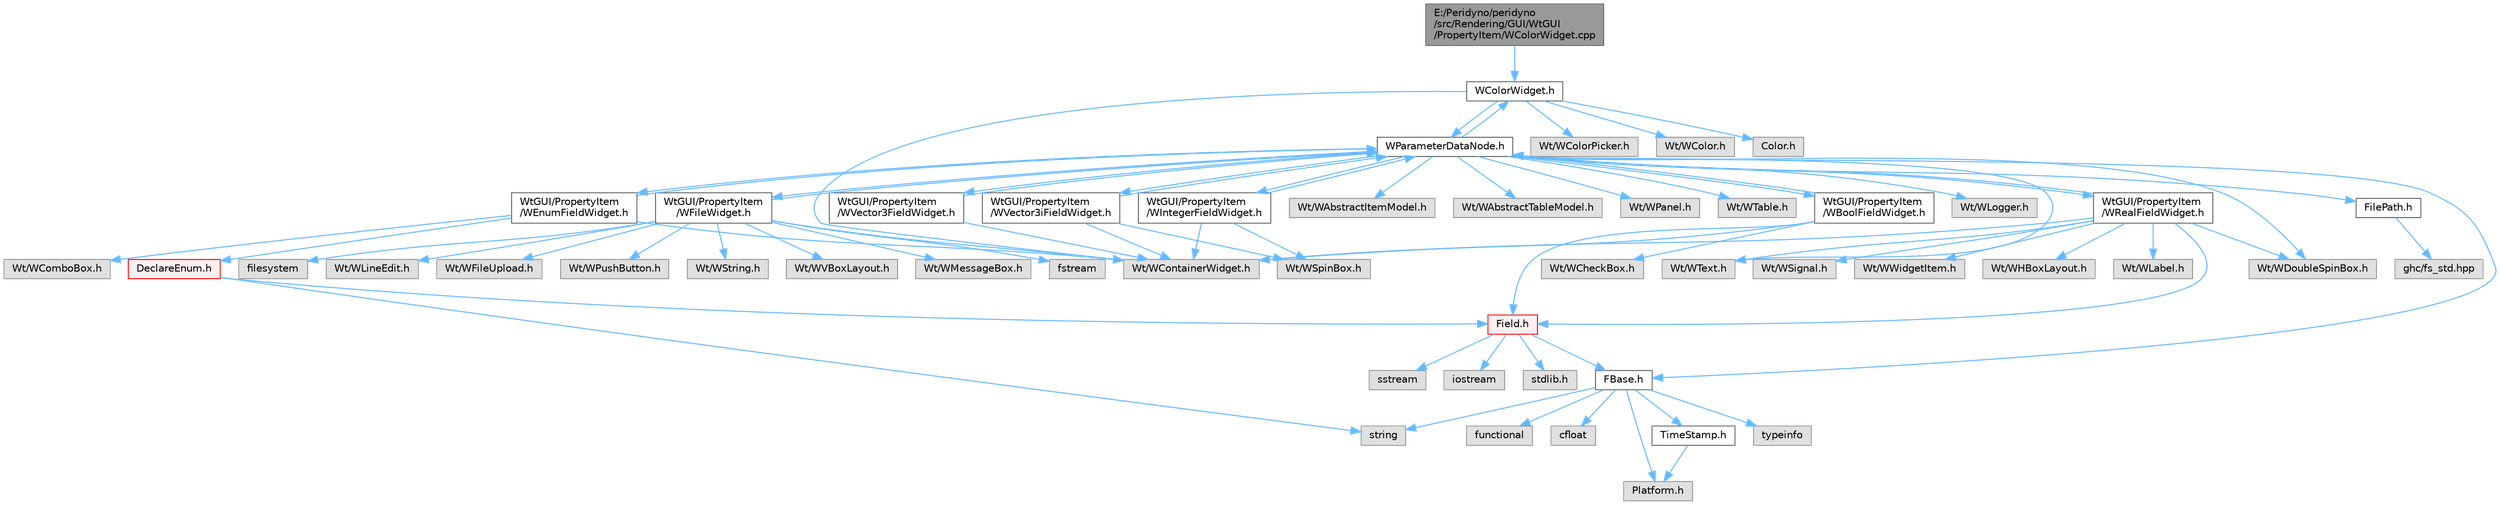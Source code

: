 digraph "E:/Peridyno/peridyno/src/Rendering/GUI/WtGUI/PropertyItem/WColorWidget.cpp"
{
 // LATEX_PDF_SIZE
  bgcolor="transparent";
  edge [fontname=Helvetica,fontsize=10,labelfontname=Helvetica,labelfontsize=10];
  node [fontname=Helvetica,fontsize=10,shape=box,height=0.2,width=0.4];
  Node1 [id="Node000001",label="E:/Peridyno/peridyno\l/src/Rendering/GUI/WtGUI\l/PropertyItem/WColorWidget.cpp",height=0.2,width=0.4,color="gray40", fillcolor="grey60", style="filled", fontcolor="black",tooltip=" "];
  Node1 -> Node2 [id="edge1_Node000001_Node000002",color="steelblue1",style="solid",tooltip=" "];
  Node2 [id="Node000002",label="WColorWidget.h",height=0.2,width=0.4,color="grey40", fillcolor="white", style="filled",URL="$_w_color_widget_8h.html",tooltip=" "];
  Node2 -> Node3 [id="edge2_Node000002_Node000003",color="steelblue1",style="solid",tooltip=" "];
  Node3 [id="Node000003",label="Wt/WContainerWidget.h",height=0.2,width=0.4,color="grey60", fillcolor="#E0E0E0", style="filled",tooltip=" "];
  Node2 -> Node4 [id="edge3_Node000002_Node000004",color="steelblue1",style="solid",tooltip=" "];
  Node4 [id="Node000004",label="Wt/WColorPicker.h",height=0.2,width=0.4,color="grey60", fillcolor="#E0E0E0", style="filled",tooltip=" "];
  Node2 -> Node5 [id="edge4_Node000002_Node000005",color="steelblue1",style="solid",tooltip=" "];
  Node5 [id="Node000005",label="Wt/WColor.h",height=0.2,width=0.4,color="grey60", fillcolor="#E0E0E0", style="filled",tooltip=" "];
  Node2 -> Node6 [id="edge5_Node000002_Node000006",color="steelblue1",style="solid",tooltip=" "];
  Node6 [id="Node000006",label="WParameterDataNode.h",height=0.2,width=0.4,color="grey40", fillcolor="white", style="filled",URL="$_w_parameter_data_node_8h.html",tooltip=" "];
  Node6 -> Node7 [id="edge6_Node000006_Node000007",color="steelblue1",style="solid",tooltip=" "];
  Node7 [id="Node000007",label="Wt/WAbstractItemModel.h",height=0.2,width=0.4,color="grey60", fillcolor="#E0E0E0", style="filled",tooltip=" "];
  Node6 -> Node8 [id="edge7_Node000006_Node000008",color="steelblue1",style="solid",tooltip=" "];
  Node8 [id="Node000008",label="Wt/WAbstractTableModel.h",height=0.2,width=0.4,color="grey60", fillcolor="#E0E0E0", style="filled",tooltip=" "];
  Node6 -> Node9 [id="edge8_Node000006_Node000009",color="steelblue1",style="solid",tooltip=" "];
  Node9 [id="Node000009",label="Wt/WText.h",height=0.2,width=0.4,color="grey60", fillcolor="#E0E0E0", style="filled",tooltip=" "];
  Node6 -> Node10 [id="edge9_Node000006_Node000010",color="steelblue1",style="solid",tooltip=" "];
  Node10 [id="Node000010",label="Wt/WPanel.h",height=0.2,width=0.4,color="grey60", fillcolor="#E0E0E0", style="filled",tooltip=" "];
  Node6 -> Node11 [id="edge10_Node000006_Node000011",color="steelblue1",style="solid",tooltip=" "];
  Node11 [id="Node000011",label="Wt/WTable.h",height=0.2,width=0.4,color="grey60", fillcolor="#E0E0E0", style="filled",tooltip=" "];
  Node6 -> Node12 [id="edge11_Node000006_Node000012",color="steelblue1",style="solid",tooltip=" "];
  Node12 [id="Node000012",label="Wt/WDoubleSpinBox.h",height=0.2,width=0.4,color="grey60", fillcolor="#E0E0E0", style="filled",tooltip=" "];
  Node6 -> Node13 [id="edge12_Node000006_Node000013",color="steelblue1",style="solid",tooltip=" "];
  Node13 [id="Node000013",label="Wt/WLogger.h",height=0.2,width=0.4,color="grey60", fillcolor="#E0E0E0", style="filled",tooltip=" "];
  Node6 -> Node14 [id="edge13_Node000006_Node000014",color="steelblue1",style="solid",tooltip=" "];
  Node14 [id="Node000014",label="FBase.h",height=0.2,width=0.4,color="grey40", fillcolor="white", style="filled",URL="$_f_base_8h.html",tooltip=" "];
  Node14 -> Node15 [id="edge14_Node000014_Node000015",color="steelblue1",style="solid",tooltip=" "];
  Node15 [id="Node000015",label="Platform.h",height=0.2,width=0.4,color="grey60", fillcolor="#E0E0E0", style="filled",tooltip=" "];
  Node14 -> Node16 [id="edge15_Node000014_Node000016",color="steelblue1",style="solid",tooltip=" "];
  Node16 [id="Node000016",label="TimeStamp.h",height=0.2,width=0.4,color="grey40", fillcolor="white", style="filled",URL="$_time_stamp_8h.html",tooltip=" "];
  Node16 -> Node15 [id="edge16_Node000016_Node000015",color="steelblue1",style="solid",tooltip=" "];
  Node14 -> Node17 [id="edge17_Node000014_Node000017",color="steelblue1",style="solid",tooltip=" "];
  Node17 [id="Node000017",label="typeinfo",height=0.2,width=0.4,color="grey60", fillcolor="#E0E0E0", style="filled",tooltip=" "];
  Node14 -> Node18 [id="edge18_Node000014_Node000018",color="steelblue1",style="solid",tooltip=" "];
  Node18 [id="Node000018",label="string",height=0.2,width=0.4,color="grey60", fillcolor="#E0E0E0", style="filled",tooltip=" "];
  Node14 -> Node19 [id="edge19_Node000014_Node000019",color="steelblue1",style="solid",tooltip=" "];
  Node19 [id="Node000019",label="functional",height=0.2,width=0.4,color="grey60", fillcolor="#E0E0E0", style="filled",tooltip=" "];
  Node14 -> Node20 [id="edge20_Node000014_Node000020",color="steelblue1",style="solid",tooltip=" "];
  Node20 [id="Node000020",label="cfloat",height=0.2,width=0.4,color="grey60", fillcolor="#E0E0E0", style="filled",tooltip=" "];
  Node6 -> Node21 [id="edge21_Node000006_Node000021",color="steelblue1",style="solid",tooltip=" "];
  Node21 [id="Node000021",label="FilePath.h",height=0.2,width=0.4,color="grey40", fillcolor="white", style="filled",URL="$_file_path_8h.html",tooltip=" "];
  Node21 -> Node22 [id="edge22_Node000021_Node000022",color="steelblue1",style="solid",tooltip=" "];
  Node22 [id="Node000022",label="ghc/fs_std.hpp",height=0.2,width=0.4,color="grey60", fillcolor="#E0E0E0", style="filled",tooltip=" "];
  Node6 -> Node23 [id="edge23_Node000006_Node000023",color="steelblue1",style="solid",tooltip=" "];
  Node23 [id="Node000023",label="WtGUI/PropertyItem\l/WRealFieldWidget.h",height=0.2,width=0.4,color="grey40", fillcolor="white", style="filled",URL="$_w_real_field_widget_8h.html",tooltip=" "];
  Node23 -> Node3 [id="edge24_Node000023_Node000003",color="steelblue1",style="solid",tooltip=" "];
  Node23 -> Node24 [id="edge25_Node000023_Node000024",color="steelblue1",style="solid",tooltip=" "];
  Node24 [id="Node000024",label="Wt/WWidgetItem.h",height=0.2,width=0.4,color="grey60", fillcolor="#E0E0E0", style="filled",tooltip=" "];
  Node23 -> Node25 [id="edge26_Node000023_Node000025",color="steelblue1",style="solid",tooltip=" "];
  Node25 [id="Node000025",label="Wt/WHBoxLayout.h",height=0.2,width=0.4,color="grey60", fillcolor="#E0E0E0", style="filled",tooltip=" "];
  Node23 -> Node26 [id="edge27_Node000023_Node000026",color="steelblue1",style="solid",tooltip=" "];
  Node26 [id="Node000026",label="Wt/WLabel.h",height=0.2,width=0.4,color="grey60", fillcolor="#E0E0E0", style="filled",tooltip=" "];
  Node23 -> Node9 [id="edge28_Node000023_Node000009",color="steelblue1",style="solid",tooltip=" "];
  Node23 -> Node12 [id="edge29_Node000023_Node000012",color="steelblue1",style="solid",tooltip=" "];
  Node23 -> Node27 [id="edge30_Node000023_Node000027",color="steelblue1",style="solid",tooltip=" "];
  Node27 [id="Node000027",label="Wt/WSignal.h",height=0.2,width=0.4,color="grey60", fillcolor="#E0E0E0", style="filled",tooltip=" "];
  Node23 -> Node28 [id="edge31_Node000023_Node000028",color="steelblue1",style="solid",tooltip=" "];
  Node28 [id="Node000028",label="Field.h",height=0.2,width=0.4,color="red", fillcolor="#FFF0F0", style="filled",URL="$_field_8h.html",tooltip=" "];
  Node28 -> Node29 [id="edge32_Node000028_Node000029",color="steelblue1",style="solid",tooltip=" "];
  Node29 [id="Node000029",label="iostream",height=0.2,width=0.4,color="grey60", fillcolor="#E0E0E0", style="filled",tooltip=" "];
  Node28 -> Node30 [id="edge33_Node000028_Node000030",color="steelblue1",style="solid",tooltip=" "];
  Node30 [id="Node000030",label="stdlib.h",height=0.2,width=0.4,color="grey60", fillcolor="#E0E0E0", style="filled",tooltip=" "];
  Node28 -> Node31 [id="edge34_Node000028_Node000031",color="steelblue1",style="solid",tooltip=" "];
  Node31 [id="Node000031",label="sstream",height=0.2,width=0.4,color="grey60", fillcolor="#E0E0E0", style="filled",tooltip=" "];
  Node28 -> Node14 [id="edge35_Node000028_Node000014",color="steelblue1",style="solid",tooltip=" "];
  Node23 -> Node6 [id="edge36_Node000023_Node000006",color="steelblue1",style="solid",tooltip=" "];
  Node6 -> Node84 [id="edge37_Node000006_Node000084",color="steelblue1",style="solid",tooltip=" "];
  Node84 [id="Node000084",label="WtGUI/PropertyItem\l/WVector3FieldWidget.h",height=0.2,width=0.4,color="grey40", fillcolor="white", style="filled",URL="$_w_vector3_field_widget_8h.html",tooltip=" "];
  Node84 -> Node3 [id="edge38_Node000084_Node000003",color="steelblue1",style="solid",tooltip=" "];
  Node84 -> Node6 [id="edge39_Node000084_Node000006",color="steelblue1",style="solid",tooltip=" "];
  Node6 -> Node85 [id="edge40_Node000006_Node000085",color="steelblue1",style="solid",tooltip=" "];
  Node85 [id="Node000085",label="WtGUI/PropertyItem\l/WVector3iFieldWidget.h",height=0.2,width=0.4,color="grey40", fillcolor="white", style="filled",URL="$_w_vector3i_field_widget_8h.html",tooltip=" "];
  Node85 -> Node3 [id="edge41_Node000085_Node000003",color="steelblue1",style="solid",tooltip=" "];
  Node85 -> Node86 [id="edge42_Node000085_Node000086",color="steelblue1",style="solid",tooltip=" "];
  Node86 [id="Node000086",label="Wt/WSpinBox.h",height=0.2,width=0.4,color="grey60", fillcolor="#E0E0E0", style="filled",tooltip=" "];
  Node85 -> Node6 [id="edge43_Node000085_Node000006",color="steelblue1",style="solid",tooltip=" "];
  Node6 -> Node87 [id="edge44_Node000006_Node000087",color="steelblue1",style="solid",tooltip=" "];
  Node87 [id="Node000087",label="WtGUI/PropertyItem\l/WBoolFieldWidget.h",height=0.2,width=0.4,color="grey40", fillcolor="white", style="filled",URL="$_w_bool_field_widget_8h.html",tooltip=" "];
  Node87 -> Node3 [id="edge45_Node000087_Node000003",color="steelblue1",style="solid",tooltip=" "];
  Node87 -> Node88 [id="edge46_Node000087_Node000088",color="steelblue1",style="solid",tooltip=" "];
  Node88 [id="Node000088",label="Wt/WCheckBox.h",height=0.2,width=0.4,color="grey60", fillcolor="#E0E0E0", style="filled",tooltip=" "];
  Node87 -> Node28 [id="edge47_Node000087_Node000028",color="steelblue1",style="solid",tooltip=" "];
  Node87 -> Node6 [id="edge48_Node000087_Node000006",color="steelblue1",style="solid",tooltip=" "];
  Node6 -> Node89 [id="edge49_Node000006_Node000089",color="steelblue1",style="solid",tooltip=" "];
  Node89 [id="Node000089",label="WtGUI/PropertyItem\l/WIntegerFieldWidget.h",height=0.2,width=0.4,color="grey40", fillcolor="white", style="filled",URL="$_w_integer_field_widget_8h.html",tooltip=" "];
  Node89 -> Node3 [id="edge50_Node000089_Node000003",color="steelblue1",style="solid",tooltip=" "];
  Node89 -> Node86 [id="edge51_Node000089_Node000086",color="steelblue1",style="solid",tooltip=" "];
  Node89 -> Node6 [id="edge52_Node000089_Node000006",color="steelblue1",style="solid",tooltip=" "];
  Node6 -> Node2 [id="edge53_Node000006_Node000002",color="steelblue1",style="solid",tooltip=" "];
  Node6 -> Node90 [id="edge54_Node000006_Node000090",color="steelblue1",style="solid",tooltip=" "];
  Node90 [id="Node000090",label="WtGUI/PropertyItem\l/WFileWidget.h",height=0.2,width=0.4,color="grey40", fillcolor="white", style="filled",URL="$_w_file_widget_8h.html",tooltip=" "];
  Node90 -> Node3 [id="edge55_Node000090_Node000003",color="steelblue1",style="solid",tooltip=" "];
  Node90 -> Node91 [id="edge56_Node000090_Node000091",color="steelblue1",style="solid",tooltip=" "];
  Node91 [id="Node000091",label="Wt/WLineEdit.h",height=0.2,width=0.4,color="grey60", fillcolor="#E0E0E0", style="filled",tooltip=" "];
  Node90 -> Node92 [id="edge57_Node000090_Node000092",color="steelblue1",style="solid",tooltip=" "];
  Node92 [id="Node000092",label="Wt/WFileUpload.h",height=0.2,width=0.4,color="grey60", fillcolor="#E0E0E0", style="filled",tooltip=" "];
  Node90 -> Node93 [id="edge58_Node000090_Node000093",color="steelblue1",style="solid",tooltip=" "];
  Node93 [id="Node000093",label="Wt/WPushButton.h",height=0.2,width=0.4,color="grey60", fillcolor="#E0E0E0", style="filled",tooltip=" "];
  Node90 -> Node94 [id="edge59_Node000090_Node000094",color="steelblue1",style="solid",tooltip=" "];
  Node94 [id="Node000094",label="Wt/WString.h",height=0.2,width=0.4,color="grey60", fillcolor="#E0E0E0", style="filled",tooltip=" "];
  Node90 -> Node95 [id="edge60_Node000090_Node000095",color="steelblue1",style="solid",tooltip=" "];
  Node95 [id="Node000095",label="Wt/WVBoxLayout.h",height=0.2,width=0.4,color="grey60", fillcolor="#E0E0E0", style="filled",tooltip=" "];
  Node90 -> Node96 [id="edge61_Node000090_Node000096",color="steelblue1",style="solid",tooltip=" "];
  Node96 [id="Node000096",label="Wt/WMessageBox.h",height=0.2,width=0.4,color="grey60", fillcolor="#E0E0E0", style="filled",tooltip=" "];
  Node90 -> Node6 [id="edge62_Node000090_Node000006",color="steelblue1",style="solid",tooltip=" "];
  Node90 -> Node97 [id="edge63_Node000090_Node000097",color="steelblue1",style="solid",tooltip=" "];
  Node97 [id="Node000097",label="fstream",height=0.2,width=0.4,color="grey60", fillcolor="#E0E0E0", style="filled",tooltip=" "];
  Node90 -> Node98 [id="edge64_Node000090_Node000098",color="steelblue1",style="solid",tooltip=" "];
  Node98 [id="Node000098",label="filesystem",height=0.2,width=0.4,color="grey60", fillcolor="#E0E0E0", style="filled",tooltip=" "];
  Node6 -> Node99 [id="edge65_Node000006_Node000099",color="steelblue1",style="solid",tooltip=" "];
  Node99 [id="Node000099",label="WtGUI/PropertyItem\l/WEnumFieldWidget.h",height=0.2,width=0.4,color="grey40", fillcolor="white", style="filled",URL="$_w_enum_field_widget_8h.html",tooltip=" "];
  Node99 -> Node3 [id="edge66_Node000099_Node000003",color="steelblue1",style="solid",tooltip=" "];
  Node99 -> Node100 [id="edge67_Node000099_Node000100",color="steelblue1",style="solid",tooltip=" "];
  Node100 [id="Node000100",label="Wt/WComboBox.h",height=0.2,width=0.4,color="grey60", fillcolor="#E0E0E0", style="filled",tooltip=" "];
  Node99 -> Node6 [id="edge68_Node000099_Node000006",color="steelblue1",style="solid",tooltip=" "];
  Node99 -> Node101 [id="edge69_Node000099_Node000101",color="steelblue1",style="solid",tooltip=" "];
  Node101 [id="Node000101",label="DeclareEnum.h",height=0.2,width=0.4,color="red", fillcolor="#FFF0F0", style="filled",URL="$_declare_enum_8h.html",tooltip=" "];
  Node101 -> Node18 [id="edge70_Node000101_Node000018",color="steelblue1",style="solid",tooltip=" "];
  Node101 -> Node28 [id="edge71_Node000101_Node000028",color="steelblue1",style="solid",tooltip=" "];
  Node2 -> Node103 [id="edge72_Node000002_Node000103",color="steelblue1",style="solid",tooltip=" "];
  Node103 [id="Node000103",label="Color.h",height=0.2,width=0.4,color="grey60", fillcolor="#E0E0E0", style="filled",tooltip=" "];
}
